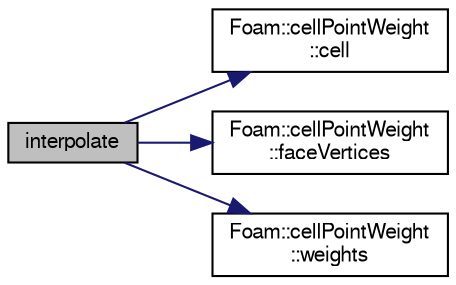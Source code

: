 digraph "interpolate"
{
  bgcolor="transparent";
  edge [fontname="FreeSans",fontsize="10",labelfontname="FreeSans",labelfontsize="10"];
  node [fontname="FreeSans",fontsize="10",shape=record];
  rankdir="LR";
  Node4 [label="interpolate",height=0.2,width=0.4,color="black", fillcolor="grey75", style="filled", fontcolor="black"];
  Node4 -> Node5 [color="midnightblue",fontsize="10",style="solid",fontname="FreeSans"];
  Node5 [label="Foam::cellPointWeight\l::cell",height=0.2,width=0.4,color="black",URL="$a22922.html#a6882a8bf3cc38786e4dd0bbbe5666705",tooltip="Cell index. "];
  Node4 -> Node6 [color="midnightblue",fontsize="10",style="solid",fontname="FreeSans"];
  Node6 [label="Foam::cellPointWeight\l::faceVertices",height=0.2,width=0.4,color="black",URL="$a22922.html#a3a5eeaf6ed6256a9e26c4f06d76498fa",tooltip="interpolation addressing for points on face "];
  Node4 -> Node7 [color="midnightblue",fontsize="10",style="solid",fontname="FreeSans"];
  Node7 [label="Foam::cellPointWeight\l::weights",height=0.2,width=0.4,color="black",URL="$a22922.html#a7216358b863b25506cbd1b190fdaadef",tooltip="interpolation weights "];
}
